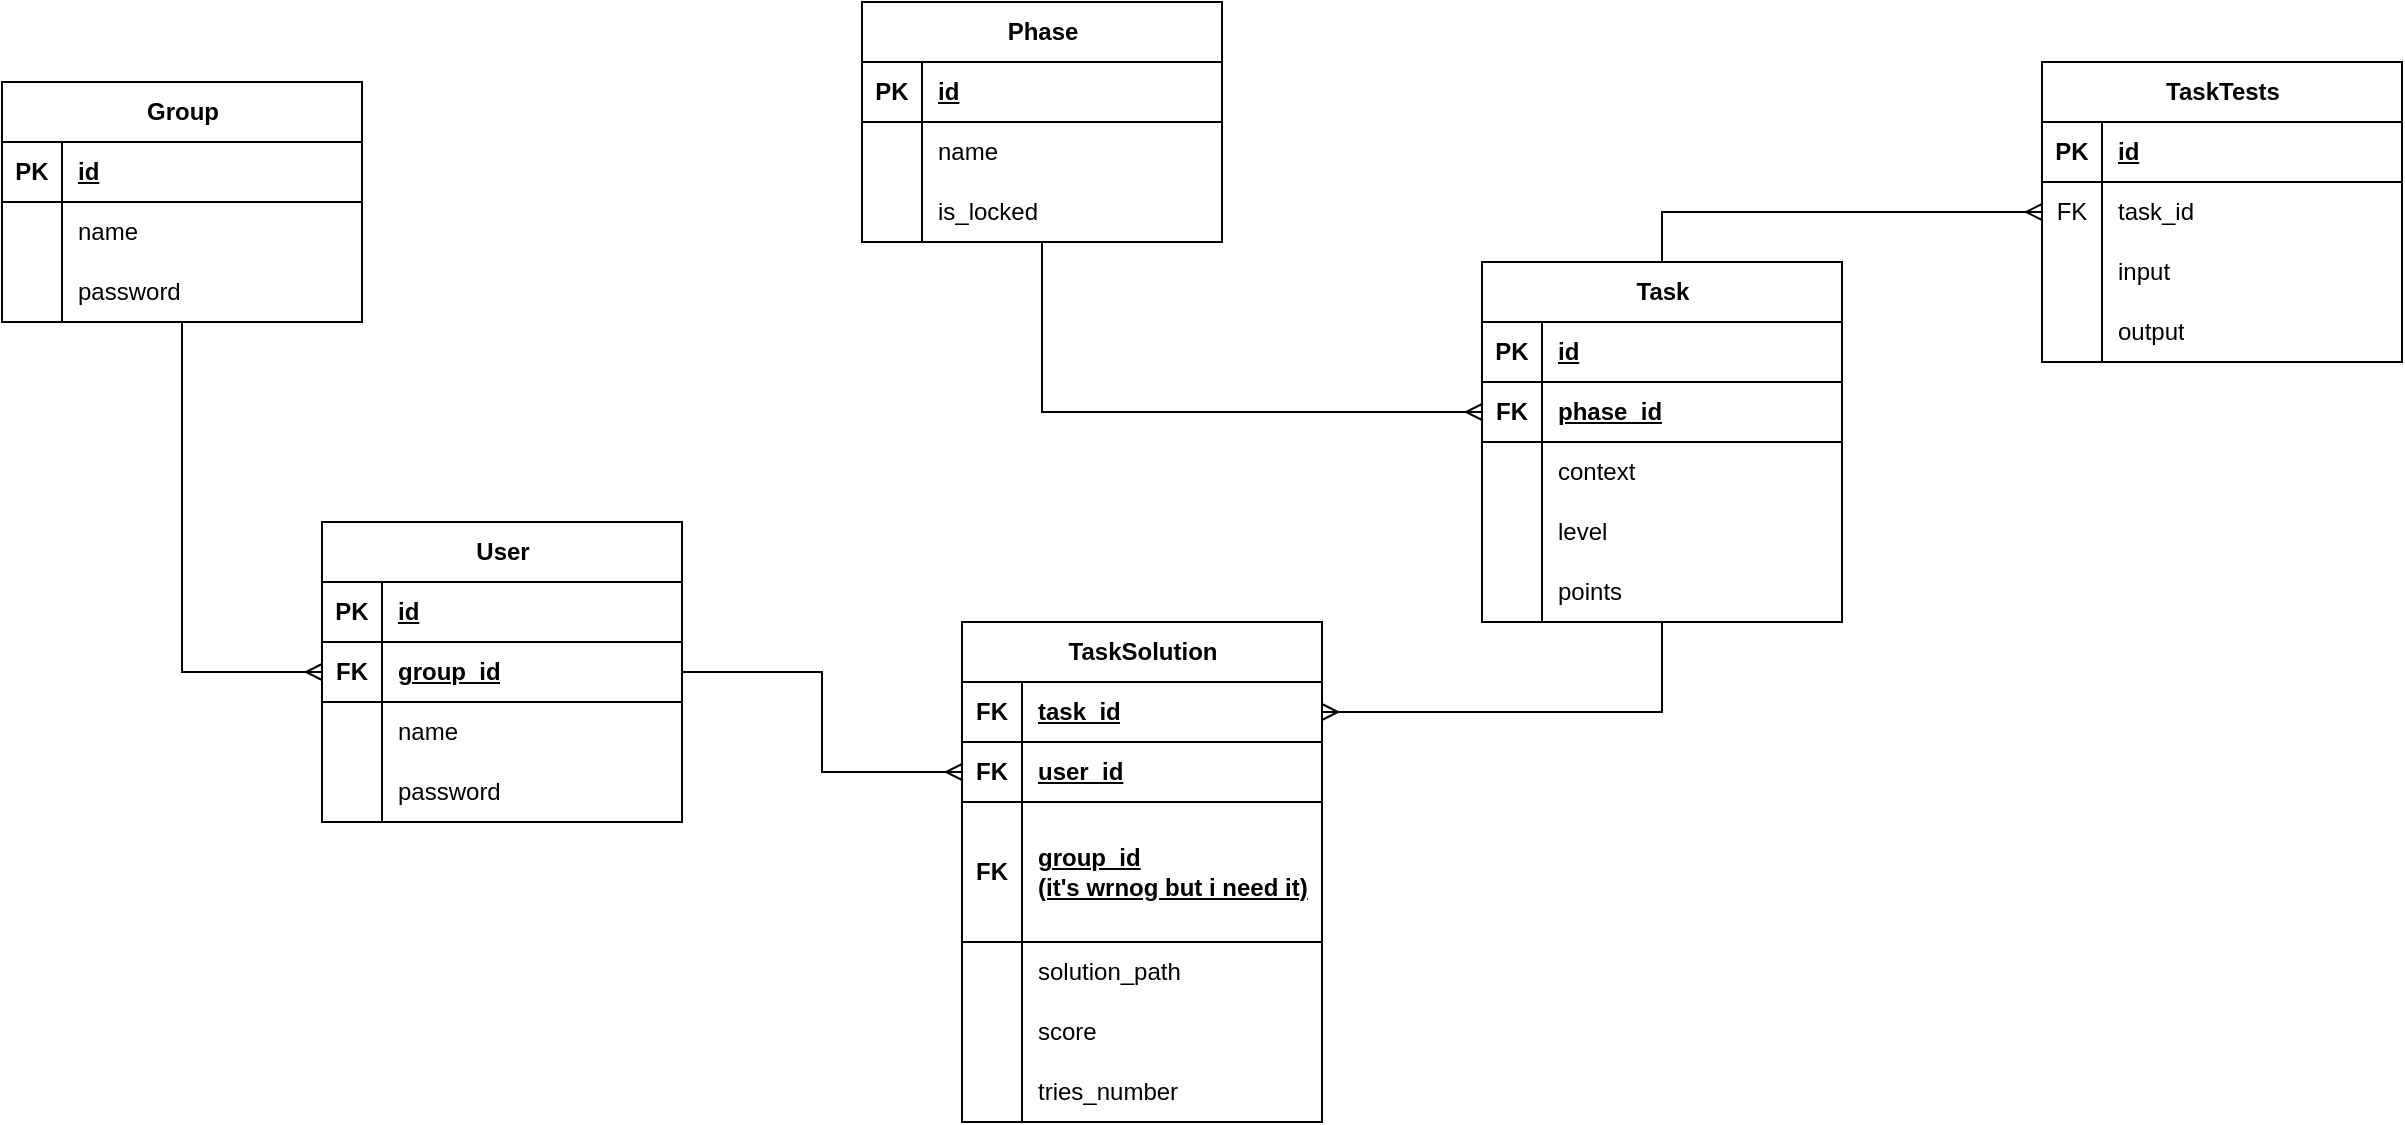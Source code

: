 <mxfile version="24.7.17">
  <diagram name="Page-1" id="DcJ2u679ph8lIqTPribn">
    <mxGraphModel dx="880" dy="532" grid="1" gridSize="10" guides="1" tooltips="1" connect="1" arrows="1" fold="1" page="1" pageScale="1" pageWidth="850" pageHeight="1100" math="0" shadow="0">
      <root>
        <mxCell id="0" />
        <mxCell id="1" parent="0" />
        <mxCell id="z7f2tnmMx0NMXNo02Uai-34" style="edgeStyle=orthogonalEdgeStyle;rounded=0;orthogonalLoop=1;jettySize=auto;html=1;entryX=0;entryY=0.5;entryDx=0;entryDy=0;endArrow=ERmany;endFill=0;" parent="1" source="z7f2tnmMx0NMXNo02Uai-2" target="z7f2tnmMx0NMXNo02Uai-31" edge="1">
          <mxGeometry relative="1" as="geometry" />
        </mxCell>
        <mxCell id="z7f2tnmMx0NMXNo02Uai-2" value="Group" style="shape=table;startSize=30;container=1;collapsible=1;childLayout=tableLayout;fixedRows=1;rowLines=0;fontStyle=1;align=center;resizeLast=1;html=1;" parent="1" vertex="1">
          <mxGeometry x="60" y="60" width="180" height="120" as="geometry" />
        </mxCell>
        <mxCell id="z7f2tnmMx0NMXNo02Uai-3" value="" style="shape=tableRow;horizontal=0;startSize=0;swimlaneHead=0;swimlaneBody=0;fillColor=none;collapsible=0;dropTarget=0;points=[[0,0.5],[1,0.5]];portConstraint=eastwest;top=0;left=0;right=0;bottom=1;" parent="z7f2tnmMx0NMXNo02Uai-2" vertex="1">
          <mxGeometry y="30" width="180" height="30" as="geometry" />
        </mxCell>
        <mxCell id="z7f2tnmMx0NMXNo02Uai-4" value="PK" style="shape=partialRectangle;connectable=0;fillColor=none;top=0;left=0;bottom=0;right=0;fontStyle=1;overflow=hidden;whiteSpace=wrap;html=1;" parent="z7f2tnmMx0NMXNo02Uai-3" vertex="1">
          <mxGeometry width="30" height="30" as="geometry">
            <mxRectangle width="30" height="30" as="alternateBounds" />
          </mxGeometry>
        </mxCell>
        <mxCell id="z7f2tnmMx0NMXNo02Uai-5" value="id" style="shape=partialRectangle;connectable=0;fillColor=none;top=0;left=0;bottom=0;right=0;align=left;spacingLeft=6;fontStyle=5;overflow=hidden;whiteSpace=wrap;html=1;" parent="z7f2tnmMx0NMXNo02Uai-3" vertex="1">
          <mxGeometry x="30" width="150" height="30" as="geometry">
            <mxRectangle width="150" height="30" as="alternateBounds" />
          </mxGeometry>
        </mxCell>
        <mxCell id="z7f2tnmMx0NMXNo02Uai-6" value="" style="shape=tableRow;horizontal=0;startSize=0;swimlaneHead=0;swimlaneBody=0;fillColor=none;collapsible=0;dropTarget=0;points=[[0,0.5],[1,0.5]];portConstraint=eastwest;top=0;left=0;right=0;bottom=0;" parent="z7f2tnmMx0NMXNo02Uai-2" vertex="1">
          <mxGeometry y="60" width="180" height="30" as="geometry" />
        </mxCell>
        <mxCell id="z7f2tnmMx0NMXNo02Uai-7" value="" style="shape=partialRectangle;connectable=0;fillColor=none;top=0;left=0;bottom=0;right=0;editable=1;overflow=hidden;whiteSpace=wrap;html=1;" parent="z7f2tnmMx0NMXNo02Uai-6" vertex="1">
          <mxGeometry width="30" height="30" as="geometry">
            <mxRectangle width="30" height="30" as="alternateBounds" />
          </mxGeometry>
        </mxCell>
        <mxCell id="z7f2tnmMx0NMXNo02Uai-8" value="name" style="shape=partialRectangle;connectable=0;fillColor=none;top=0;left=0;bottom=0;right=0;align=left;spacingLeft=6;overflow=hidden;whiteSpace=wrap;html=1;" parent="z7f2tnmMx0NMXNo02Uai-6" vertex="1">
          <mxGeometry x="30" width="150" height="30" as="geometry">
            <mxRectangle width="150" height="30" as="alternateBounds" />
          </mxGeometry>
        </mxCell>
        <mxCell id="z7f2tnmMx0NMXNo02Uai-9" value="" style="shape=tableRow;horizontal=0;startSize=0;swimlaneHead=0;swimlaneBody=0;fillColor=none;collapsible=0;dropTarget=0;points=[[0,0.5],[1,0.5]];portConstraint=eastwest;top=0;left=0;right=0;bottom=0;" parent="z7f2tnmMx0NMXNo02Uai-2" vertex="1">
          <mxGeometry y="90" width="180" height="30" as="geometry" />
        </mxCell>
        <mxCell id="z7f2tnmMx0NMXNo02Uai-10" value="" style="shape=partialRectangle;connectable=0;fillColor=none;top=0;left=0;bottom=0;right=0;editable=1;overflow=hidden;whiteSpace=wrap;html=1;" parent="z7f2tnmMx0NMXNo02Uai-9" vertex="1">
          <mxGeometry width="30" height="30" as="geometry">
            <mxRectangle width="30" height="30" as="alternateBounds" />
          </mxGeometry>
        </mxCell>
        <mxCell id="z7f2tnmMx0NMXNo02Uai-11" value="password" style="shape=partialRectangle;connectable=0;fillColor=none;top=0;left=0;bottom=0;right=0;align=left;spacingLeft=6;overflow=hidden;whiteSpace=wrap;html=1;" parent="z7f2tnmMx0NMXNo02Uai-9" vertex="1">
          <mxGeometry x="30" width="150" height="30" as="geometry">
            <mxRectangle width="150" height="30" as="alternateBounds" />
          </mxGeometry>
        </mxCell>
        <mxCell id="z7f2tnmMx0NMXNo02Uai-111" style="edgeStyle=orthogonalEdgeStyle;rounded=0;orthogonalLoop=1;jettySize=auto;html=1;endArrow=ERmany;endFill=0;" parent="1" source="z7f2tnmMx0NMXNo02Uai-15" target="z7f2tnmMx0NMXNo02Uai-108" edge="1">
          <mxGeometry relative="1" as="geometry" />
        </mxCell>
        <mxCell id="z7f2tnmMx0NMXNo02Uai-15" value="User" style="shape=table;startSize=30;container=1;collapsible=1;childLayout=tableLayout;fixedRows=1;rowLines=0;fontStyle=1;align=center;resizeLast=1;html=1;" parent="1" vertex="1">
          <mxGeometry x="220" y="280" width="180" height="150" as="geometry" />
        </mxCell>
        <mxCell id="z7f2tnmMx0NMXNo02Uai-16" value="" style="shape=tableRow;horizontal=0;startSize=0;swimlaneHead=0;swimlaneBody=0;fillColor=none;collapsible=0;dropTarget=0;points=[[0,0.5],[1,0.5]];portConstraint=eastwest;top=0;left=0;right=0;bottom=1;" parent="z7f2tnmMx0NMXNo02Uai-15" vertex="1">
          <mxGeometry y="30" width="180" height="30" as="geometry" />
        </mxCell>
        <mxCell id="z7f2tnmMx0NMXNo02Uai-17" value="PK" style="shape=partialRectangle;connectable=0;fillColor=none;top=0;left=0;bottom=0;right=0;fontStyle=1;overflow=hidden;whiteSpace=wrap;html=1;" parent="z7f2tnmMx0NMXNo02Uai-16" vertex="1">
          <mxGeometry width="30" height="30" as="geometry">
            <mxRectangle width="30" height="30" as="alternateBounds" />
          </mxGeometry>
        </mxCell>
        <mxCell id="z7f2tnmMx0NMXNo02Uai-18" value="id" style="shape=partialRectangle;connectable=0;fillColor=none;top=0;left=0;bottom=0;right=0;align=left;spacingLeft=6;fontStyle=5;overflow=hidden;whiteSpace=wrap;html=1;" parent="z7f2tnmMx0NMXNo02Uai-16" vertex="1">
          <mxGeometry x="30" width="150" height="30" as="geometry">
            <mxRectangle width="150" height="30" as="alternateBounds" />
          </mxGeometry>
        </mxCell>
        <mxCell id="z7f2tnmMx0NMXNo02Uai-31" style="shape=tableRow;horizontal=0;startSize=0;swimlaneHead=0;swimlaneBody=0;fillColor=none;collapsible=0;dropTarget=0;points=[[0,0.5],[1,0.5]];portConstraint=eastwest;top=0;left=0;right=0;bottom=1;" parent="z7f2tnmMx0NMXNo02Uai-15" vertex="1">
          <mxGeometry y="60" width="180" height="30" as="geometry" />
        </mxCell>
        <mxCell id="z7f2tnmMx0NMXNo02Uai-32" value="FK" style="shape=partialRectangle;connectable=0;fillColor=none;top=0;left=0;bottom=0;right=0;fontStyle=1;overflow=hidden;whiteSpace=wrap;html=1;" parent="z7f2tnmMx0NMXNo02Uai-31" vertex="1">
          <mxGeometry width="30" height="30" as="geometry">
            <mxRectangle width="30" height="30" as="alternateBounds" />
          </mxGeometry>
        </mxCell>
        <mxCell id="z7f2tnmMx0NMXNo02Uai-33" value="group_id" style="shape=partialRectangle;connectable=0;fillColor=none;top=0;left=0;bottom=0;right=0;align=left;spacingLeft=6;fontStyle=5;overflow=hidden;whiteSpace=wrap;html=1;" parent="z7f2tnmMx0NMXNo02Uai-31" vertex="1">
          <mxGeometry x="30" width="150" height="30" as="geometry">
            <mxRectangle width="150" height="30" as="alternateBounds" />
          </mxGeometry>
        </mxCell>
        <mxCell id="z7f2tnmMx0NMXNo02Uai-19" value="" style="shape=tableRow;horizontal=0;startSize=0;swimlaneHead=0;swimlaneBody=0;fillColor=none;collapsible=0;dropTarget=0;points=[[0,0.5],[1,0.5]];portConstraint=eastwest;top=0;left=0;right=0;bottom=0;" parent="z7f2tnmMx0NMXNo02Uai-15" vertex="1">
          <mxGeometry y="90" width="180" height="30" as="geometry" />
        </mxCell>
        <mxCell id="z7f2tnmMx0NMXNo02Uai-20" value="" style="shape=partialRectangle;connectable=0;fillColor=none;top=0;left=0;bottom=0;right=0;editable=1;overflow=hidden;whiteSpace=wrap;html=1;" parent="z7f2tnmMx0NMXNo02Uai-19" vertex="1">
          <mxGeometry width="30" height="30" as="geometry">
            <mxRectangle width="30" height="30" as="alternateBounds" />
          </mxGeometry>
        </mxCell>
        <mxCell id="z7f2tnmMx0NMXNo02Uai-21" value="name" style="shape=partialRectangle;connectable=0;fillColor=none;top=0;left=0;bottom=0;right=0;align=left;spacingLeft=6;overflow=hidden;whiteSpace=wrap;html=1;" parent="z7f2tnmMx0NMXNo02Uai-19" vertex="1">
          <mxGeometry x="30" width="150" height="30" as="geometry">
            <mxRectangle width="150" height="30" as="alternateBounds" />
          </mxGeometry>
        </mxCell>
        <mxCell id="z7f2tnmMx0NMXNo02Uai-22" value="" style="shape=tableRow;horizontal=0;startSize=0;swimlaneHead=0;swimlaneBody=0;fillColor=none;collapsible=0;dropTarget=0;points=[[0,0.5],[1,0.5]];portConstraint=eastwest;top=0;left=0;right=0;bottom=0;" parent="z7f2tnmMx0NMXNo02Uai-15" vertex="1">
          <mxGeometry y="120" width="180" height="30" as="geometry" />
        </mxCell>
        <mxCell id="z7f2tnmMx0NMXNo02Uai-23" value="" style="shape=partialRectangle;connectable=0;fillColor=none;top=0;left=0;bottom=0;right=0;editable=1;overflow=hidden;whiteSpace=wrap;html=1;" parent="z7f2tnmMx0NMXNo02Uai-22" vertex="1">
          <mxGeometry width="30" height="30" as="geometry">
            <mxRectangle width="30" height="30" as="alternateBounds" />
          </mxGeometry>
        </mxCell>
        <mxCell id="z7f2tnmMx0NMXNo02Uai-24" value="password" style="shape=partialRectangle;connectable=0;fillColor=none;top=0;left=0;bottom=0;right=0;align=left;spacingLeft=6;overflow=hidden;whiteSpace=wrap;html=1;" parent="z7f2tnmMx0NMXNo02Uai-22" vertex="1">
          <mxGeometry x="30" width="150" height="30" as="geometry">
            <mxRectangle width="150" height="30" as="alternateBounds" />
          </mxGeometry>
        </mxCell>
        <mxCell id="z7f2tnmMx0NMXNo02Uai-74" style="edgeStyle=orthogonalEdgeStyle;rounded=0;orthogonalLoop=1;jettySize=auto;html=1;entryX=0;entryY=0.5;entryDx=0;entryDy=0;endArrow=ERmany;endFill=0;" parent="1" source="z7f2tnmMx0NMXNo02Uai-48" target="z7f2tnmMx0NMXNo02Uai-65" edge="1">
          <mxGeometry relative="1" as="geometry" />
        </mxCell>
        <mxCell id="z7f2tnmMx0NMXNo02Uai-112" style="edgeStyle=orthogonalEdgeStyle;rounded=0;orthogonalLoop=1;jettySize=auto;html=1;entryX=1;entryY=0.5;entryDx=0;entryDy=0;endArrow=ERmany;endFill=0;" parent="1" source="z7f2tnmMx0NMXNo02Uai-48" target="z7f2tnmMx0NMXNo02Uai-96" edge="1">
          <mxGeometry relative="1" as="geometry" />
        </mxCell>
        <mxCell id="z7f2tnmMx0NMXNo02Uai-48" value="Task" style="shape=table;startSize=30;container=1;collapsible=1;childLayout=tableLayout;fixedRows=1;rowLines=0;fontStyle=1;align=center;resizeLast=1;html=1;" parent="1" vertex="1">
          <mxGeometry x="800" y="150" width="180" height="180" as="geometry" />
        </mxCell>
        <mxCell id="z7f2tnmMx0NMXNo02Uai-49" value="" style="shape=tableRow;horizontal=0;startSize=0;swimlaneHead=0;swimlaneBody=0;fillColor=none;collapsible=0;dropTarget=0;points=[[0,0.5],[1,0.5]];portConstraint=eastwest;top=0;left=0;right=0;bottom=1;" parent="z7f2tnmMx0NMXNo02Uai-48" vertex="1">
          <mxGeometry y="30" width="180" height="30" as="geometry" />
        </mxCell>
        <mxCell id="z7f2tnmMx0NMXNo02Uai-50" value="PK" style="shape=partialRectangle;connectable=0;fillColor=none;top=0;left=0;bottom=0;right=0;fontStyle=1;overflow=hidden;whiteSpace=wrap;html=1;" parent="z7f2tnmMx0NMXNo02Uai-49" vertex="1">
          <mxGeometry width="30" height="30" as="geometry">
            <mxRectangle width="30" height="30" as="alternateBounds" />
          </mxGeometry>
        </mxCell>
        <mxCell id="z7f2tnmMx0NMXNo02Uai-51" value="id" style="shape=partialRectangle;connectable=0;fillColor=none;top=0;left=0;bottom=0;right=0;align=left;spacingLeft=6;fontStyle=5;overflow=hidden;whiteSpace=wrap;html=1;" parent="z7f2tnmMx0NMXNo02Uai-49" vertex="1">
          <mxGeometry x="30" width="150" height="30" as="geometry">
            <mxRectangle width="150" height="30" as="alternateBounds" />
          </mxGeometry>
        </mxCell>
        <mxCell id="z7f2tnmMx0NMXNo02Uai-91" style="shape=tableRow;horizontal=0;startSize=0;swimlaneHead=0;swimlaneBody=0;fillColor=none;collapsible=0;dropTarget=0;points=[[0,0.5],[1,0.5]];portConstraint=eastwest;top=0;left=0;right=0;bottom=1;" parent="z7f2tnmMx0NMXNo02Uai-48" vertex="1">
          <mxGeometry y="60" width="180" height="30" as="geometry" />
        </mxCell>
        <mxCell id="z7f2tnmMx0NMXNo02Uai-92" value="FK" style="shape=partialRectangle;connectable=0;fillColor=none;top=0;left=0;bottom=0;right=0;fontStyle=1;overflow=hidden;whiteSpace=wrap;html=1;" parent="z7f2tnmMx0NMXNo02Uai-91" vertex="1">
          <mxGeometry width="30" height="30" as="geometry">
            <mxRectangle width="30" height="30" as="alternateBounds" />
          </mxGeometry>
        </mxCell>
        <mxCell id="z7f2tnmMx0NMXNo02Uai-93" value="phase_id" style="shape=partialRectangle;connectable=0;fillColor=none;top=0;left=0;bottom=0;right=0;align=left;spacingLeft=6;fontStyle=5;overflow=hidden;whiteSpace=wrap;html=1;" parent="z7f2tnmMx0NMXNo02Uai-91" vertex="1">
          <mxGeometry x="30" width="150" height="30" as="geometry">
            <mxRectangle width="150" height="30" as="alternateBounds" />
          </mxGeometry>
        </mxCell>
        <mxCell id="z7f2tnmMx0NMXNo02Uai-52" value="" style="shape=tableRow;horizontal=0;startSize=0;swimlaneHead=0;swimlaneBody=0;fillColor=none;collapsible=0;dropTarget=0;points=[[0,0.5],[1,0.5]];portConstraint=eastwest;top=0;left=0;right=0;bottom=0;" parent="z7f2tnmMx0NMXNo02Uai-48" vertex="1">
          <mxGeometry y="90" width="180" height="30" as="geometry" />
        </mxCell>
        <mxCell id="z7f2tnmMx0NMXNo02Uai-53" value="" style="shape=partialRectangle;connectable=0;fillColor=none;top=0;left=0;bottom=0;right=0;editable=1;overflow=hidden;whiteSpace=wrap;html=1;" parent="z7f2tnmMx0NMXNo02Uai-52" vertex="1">
          <mxGeometry width="30" height="30" as="geometry">
            <mxRectangle width="30" height="30" as="alternateBounds" />
          </mxGeometry>
        </mxCell>
        <mxCell id="z7f2tnmMx0NMXNo02Uai-54" value="context" style="shape=partialRectangle;connectable=0;fillColor=none;top=0;left=0;bottom=0;right=0;align=left;spacingLeft=6;overflow=hidden;whiteSpace=wrap;html=1;" parent="z7f2tnmMx0NMXNo02Uai-52" vertex="1">
          <mxGeometry x="30" width="150" height="30" as="geometry">
            <mxRectangle width="150" height="30" as="alternateBounds" />
          </mxGeometry>
        </mxCell>
        <mxCell id="z7f2tnmMx0NMXNo02Uai-88" style="shape=tableRow;horizontal=0;startSize=0;swimlaneHead=0;swimlaneBody=0;fillColor=none;collapsible=0;dropTarget=0;points=[[0,0.5],[1,0.5]];portConstraint=eastwest;top=0;left=0;right=0;bottom=0;" parent="z7f2tnmMx0NMXNo02Uai-48" vertex="1">
          <mxGeometry y="120" width="180" height="30" as="geometry" />
        </mxCell>
        <mxCell id="z7f2tnmMx0NMXNo02Uai-89" style="shape=partialRectangle;connectable=0;fillColor=none;top=0;left=0;bottom=0;right=0;editable=1;overflow=hidden;whiteSpace=wrap;html=1;" parent="z7f2tnmMx0NMXNo02Uai-88" vertex="1">
          <mxGeometry width="30" height="30" as="geometry">
            <mxRectangle width="30" height="30" as="alternateBounds" />
          </mxGeometry>
        </mxCell>
        <mxCell id="z7f2tnmMx0NMXNo02Uai-90" value="level" style="shape=partialRectangle;connectable=0;fillColor=none;top=0;left=0;bottom=0;right=0;align=left;spacingLeft=6;overflow=hidden;whiteSpace=wrap;html=1;" parent="z7f2tnmMx0NMXNo02Uai-88" vertex="1">
          <mxGeometry x="30" width="150" height="30" as="geometry">
            <mxRectangle width="150" height="30" as="alternateBounds" />
          </mxGeometry>
        </mxCell>
        <mxCell id="z7f2tnmMx0NMXNo02Uai-55" value="" style="shape=tableRow;horizontal=0;startSize=0;swimlaneHead=0;swimlaneBody=0;fillColor=none;collapsible=0;dropTarget=0;points=[[0,0.5],[1,0.5]];portConstraint=eastwest;top=0;left=0;right=0;bottom=0;" parent="z7f2tnmMx0NMXNo02Uai-48" vertex="1">
          <mxGeometry y="150" width="180" height="30" as="geometry" />
        </mxCell>
        <mxCell id="z7f2tnmMx0NMXNo02Uai-56" value="" style="shape=partialRectangle;connectable=0;fillColor=none;top=0;left=0;bottom=0;right=0;editable=1;overflow=hidden;whiteSpace=wrap;html=1;" parent="z7f2tnmMx0NMXNo02Uai-55" vertex="1">
          <mxGeometry width="30" height="30" as="geometry">
            <mxRectangle width="30" height="30" as="alternateBounds" />
          </mxGeometry>
        </mxCell>
        <mxCell id="z7f2tnmMx0NMXNo02Uai-57" value="points" style="shape=partialRectangle;connectable=0;fillColor=none;top=0;left=0;bottom=0;right=0;align=left;spacingLeft=6;overflow=hidden;whiteSpace=wrap;html=1;" parent="z7f2tnmMx0NMXNo02Uai-55" vertex="1">
          <mxGeometry x="30" width="150" height="30" as="geometry">
            <mxRectangle width="150" height="30" as="alternateBounds" />
          </mxGeometry>
        </mxCell>
        <mxCell id="z7f2tnmMx0NMXNo02Uai-61" value="TaskTests" style="shape=table;startSize=30;container=1;collapsible=1;childLayout=tableLayout;fixedRows=1;rowLines=0;fontStyle=1;align=center;resizeLast=1;html=1;" parent="1" vertex="1">
          <mxGeometry x="1080" y="50" width="180" height="150" as="geometry" />
        </mxCell>
        <mxCell id="z7f2tnmMx0NMXNo02Uai-62" value="" style="shape=tableRow;horizontal=0;startSize=0;swimlaneHead=0;swimlaneBody=0;fillColor=none;collapsible=0;dropTarget=0;points=[[0,0.5],[1,0.5]];portConstraint=eastwest;top=0;left=0;right=0;bottom=1;" parent="z7f2tnmMx0NMXNo02Uai-61" vertex="1">
          <mxGeometry y="30" width="180" height="30" as="geometry" />
        </mxCell>
        <mxCell id="z7f2tnmMx0NMXNo02Uai-63" value="PK" style="shape=partialRectangle;connectable=0;fillColor=none;top=0;left=0;bottom=0;right=0;fontStyle=1;overflow=hidden;whiteSpace=wrap;html=1;" parent="z7f2tnmMx0NMXNo02Uai-62" vertex="1">
          <mxGeometry width="30" height="30" as="geometry">
            <mxRectangle width="30" height="30" as="alternateBounds" />
          </mxGeometry>
        </mxCell>
        <mxCell id="z7f2tnmMx0NMXNo02Uai-64" value="id" style="shape=partialRectangle;connectable=0;fillColor=none;top=0;left=0;bottom=0;right=0;align=left;spacingLeft=6;fontStyle=5;overflow=hidden;whiteSpace=wrap;html=1;" parent="z7f2tnmMx0NMXNo02Uai-62" vertex="1">
          <mxGeometry x="30" width="150" height="30" as="geometry">
            <mxRectangle width="150" height="30" as="alternateBounds" />
          </mxGeometry>
        </mxCell>
        <mxCell id="z7f2tnmMx0NMXNo02Uai-65" value="" style="shape=tableRow;horizontal=0;startSize=0;swimlaneHead=0;swimlaneBody=0;fillColor=none;collapsible=0;dropTarget=0;points=[[0,0.5],[1,0.5]];portConstraint=eastwest;top=0;left=0;right=0;bottom=0;" parent="z7f2tnmMx0NMXNo02Uai-61" vertex="1">
          <mxGeometry y="60" width="180" height="30" as="geometry" />
        </mxCell>
        <mxCell id="z7f2tnmMx0NMXNo02Uai-66" value="FK" style="shape=partialRectangle;connectable=0;fillColor=none;top=0;left=0;bottom=0;right=0;editable=1;overflow=hidden;whiteSpace=wrap;html=1;" parent="z7f2tnmMx0NMXNo02Uai-65" vertex="1">
          <mxGeometry width="30" height="30" as="geometry">
            <mxRectangle width="30" height="30" as="alternateBounds" />
          </mxGeometry>
        </mxCell>
        <mxCell id="z7f2tnmMx0NMXNo02Uai-67" value="task_id" style="shape=partialRectangle;connectable=0;fillColor=none;top=0;left=0;bottom=0;right=0;align=left;spacingLeft=6;overflow=hidden;whiteSpace=wrap;html=1;" parent="z7f2tnmMx0NMXNo02Uai-65" vertex="1">
          <mxGeometry x="30" width="150" height="30" as="geometry">
            <mxRectangle width="150" height="30" as="alternateBounds" />
          </mxGeometry>
        </mxCell>
        <mxCell id="z7f2tnmMx0NMXNo02Uai-68" value="" style="shape=tableRow;horizontal=0;startSize=0;swimlaneHead=0;swimlaneBody=0;fillColor=none;collapsible=0;dropTarget=0;points=[[0,0.5],[1,0.5]];portConstraint=eastwest;top=0;left=0;right=0;bottom=0;" parent="z7f2tnmMx0NMXNo02Uai-61" vertex="1">
          <mxGeometry y="90" width="180" height="30" as="geometry" />
        </mxCell>
        <mxCell id="z7f2tnmMx0NMXNo02Uai-69" value="" style="shape=partialRectangle;connectable=0;fillColor=none;top=0;left=0;bottom=0;right=0;editable=1;overflow=hidden;whiteSpace=wrap;html=1;" parent="z7f2tnmMx0NMXNo02Uai-68" vertex="1">
          <mxGeometry width="30" height="30" as="geometry">
            <mxRectangle width="30" height="30" as="alternateBounds" />
          </mxGeometry>
        </mxCell>
        <mxCell id="z7f2tnmMx0NMXNo02Uai-70" value="input" style="shape=partialRectangle;connectable=0;fillColor=none;top=0;left=0;bottom=0;right=0;align=left;spacingLeft=6;overflow=hidden;whiteSpace=wrap;html=1;" parent="z7f2tnmMx0NMXNo02Uai-68" vertex="1">
          <mxGeometry x="30" width="150" height="30" as="geometry">
            <mxRectangle width="150" height="30" as="alternateBounds" />
          </mxGeometry>
        </mxCell>
        <mxCell id="z7f2tnmMx0NMXNo02Uai-71" value="" style="shape=tableRow;horizontal=0;startSize=0;swimlaneHead=0;swimlaneBody=0;fillColor=none;collapsible=0;dropTarget=0;points=[[0,0.5],[1,0.5]];portConstraint=eastwest;top=0;left=0;right=0;bottom=0;" parent="z7f2tnmMx0NMXNo02Uai-61" vertex="1">
          <mxGeometry y="120" width="180" height="30" as="geometry" />
        </mxCell>
        <mxCell id="z7f2tnmMx0NMXNo02Uai-72" value="" style="shape=partialRectangle;connectable=0;fillColor=none;top=0;left=0;bottom=0;right=0;editable=1;overflow=hidden;whiteSpace=wrap;html=1;" parent="z7f2tnmMx0NMXNo02Uai-71" vertex="1">
          <mxGeometry width="30" height="30" as="geometry">
            <mxRectangle width="30" height="30" as="alternateBounds" />
          </mxGeometry>
        </mxCell>
        <mxCell id="z7f2tnmMx0NMXNo02Uai-73" value="output" style="shape=partialRectangle;connectable=0;fillColor=none;top=0;left=0;bottom=0;right=0;align=left;spacingLeft=6;overflow=hidden;whiteSpace=wrap;html=1;" parent="z7f2tnmMx0NMXNo02Uai-71" vertex="1">
          <mxGeometry x="30" width="150" height="30" as="geometry">
            <mxRectangle width="150" height="30" as="alternateBounds" />
          </mxGeometry>
        </mxCell>
        <mxCell id="z7f2tnmMx0NMXNo02Uai-94" style="edgeStyle=orthogonalEdgeStyle;rounded=0;orthogonalLoop=1;jettySize=auto;html=1;endArrow=ERmany;endFill=0;" parent="1" source="z7f2tnmMx0NMXNo02Uai-75" target="z7f2tnmMx0NMXNo02Uai-91" edge="1">
          <mxGeometry relative="1" as="geometry" />
        </mxCell>
        <mxCell id="z7f2tnmMx0NMXNo02Uai-75" value="Phase" style="shape=table;startSize=30;container=1;collapsible=1;childLayout=tableLayout;fixedRows=1;rowLines=0;fontStyle=1;align=center;resizeLast=1;html=1;" parent="1" vertex="1">
          <mxGeometry x="490" y="20" width="180" height="120" as="geometry" />
        </mxCell>
        <mxCell id="z7f2tnmMx0NMXNo02Uai-76" value="" style="shape=tableRow;horizontal=0;startSize=0;swimlaneHead=0;swimlaneBody=0;fillColor=none;collapsible=0;dropTarget=0;points=[[0,0.5],[1,0.5]];portConstraint=eastwest;top=0;left=0;right=0;bottom=1;" parent="z7f2tnmMx0NMXNo02Uai-75" vertex="1">
          <mxGeometry y="30" width="180" height="30" as="geometry" />
        </mxCell>
        <mxCell id="z7f2tnmMx0NMXNo02Uai-77" value="PK" style="shape=partialRectangle;connectable=0;fillColor=none;top=0;left=0;bottom=0;right=0;fontStyle=1;overflow=hidden;whiteSpace=wrap;html=1;" parent="z7f2tnmMx0NMXNo02Uai-76" vertex="1">
          <mxGeometry width="30" height="30" as="geometry">
            <mxRectangle width="30" height="30" as="alternateBounds" />
          </mxGeometry>
        </mxCell>
        <mxCell id="z7f2tnmMx0NMXNo02Uai-78" value="id" style="shape=partialRectangle;connectable=0;fillColor=none;top=0;left=0;bottom=0;right=0;align=left;spacingLeft=6;fontStyle=5;overflow=hidden;whiteSpace=wrap;html=1;" parent="z7f2tnmMx0NMXNo02Uai-76" vertex="1">
          <mxGeometry x="30" width="150" height="30" as="geometry">
            <mxRectangle width="150" height="30" as="alternateBounds" />
          </mxGeometry>
        </mxCell>
        <mxCell id="z7f2tnmMx0NMXNo02Uai-79" value="" style="shape=tableRow;horizontal=0;startSize=0;swimlaneHead=0;swimlaneBody=0;fillColor=none;collapsible=0;dropTarget=0;points=[[0,0.5],[1,0.5]];portConstraint=eastwest;top=0;left=0;right=0;bottom=0;" parent="z7f2tnmMx0NMXNo02Uai-75" vertex="1">
          <mxGeometry y="60" width="180" height="30" as="geometry" />
        </mxCell>
        <mxCell id="z7f2tnmMx0NMXNo02Uai-80" value="" style="shape=partialRectangle;connectable=0;fillColor=none;top=0;left=0;bottom=0;right=0;editable=1;overflow=hidden;whiteSpace=wrap;html=1;" parent="z7f2tnmMx0NMXNo02Uai-79" vertex="1">
          <mxGeometry width="30" height="30" as="geometry">
            <mxRectangle width="30" height="30" as="alternateBounds" />
          </mxGeometry>
        </mxCell>
        <mxCell id="z7f2tnmMx0NMXNo02Uai-81" value="name" style="shape=partialRectangle;connectable=0;fillColor=none;top=0;left=0;bottom=0;right=0;align=left;spacingLeft=6;overflow=hidden;whiteSpace=wrap;html=1;" parent="z7f2tnmMx0NMXNo02Uai-79" vertex="1">
          <mxGeometry x="30" width="150" height="30" as="geometry">
            <mxRectangle width="150" height="30" as="alternateBounds" />
          </mxGeometry>
        </mxCell>
        <mxCell id="z7f2tnmMx0NMXNo02Uai-82" value="" style="shape=tableRow;horizontal=0;startSize=0;swimlaneHead=0;swimlaneBody=0;fillColor=none;collapsible=0;dropTarget=0;points=[[0,0.5],[1,0.5]];portConstraint=eastwest;top=0;left=0;right=0;bottom=0;" parent="z7f2tnmMx0NMXNo02Uai-75" vertex="1">
          <mxGeometry y="90" width="180" height="30" as="geometry" />
        </mxCell>
        <mxCell id="z7f2tnmMx0NMXNo02Uai-83" value="" style="shape=partialRectangle;connectable=0;fillColor=none;top=0;left=0;bottom=0;right=0;editable=1;overflow=hidden;whiteSpace=wrap;html=1;" parent="z7f2tnmMx0NMXNo02Uai-82" vertex="1">
          <mxGeometry width="30" height="30" as="geometry">
            <mxRectangle width="30" height="30" as="alternateBounds" />
          </mxGeometry>
        </mxCell>
        <mxCell id="z7f2tnmMx0NMXNo02Uai-84" value="is_locked" style="shape=partialRectangle;connectable=0;fillColor=none;top=0;left=0;bottom=0;right=0;align=left;spacingLeft=6;overflow=hidden;whiteSpace=wrap;html=1;" parent="z7f2tnmMx0NMXNo02Uai-82" vertex="1">
          <mxGeometry x="30" width="150" height="30" as="geometry">
            <mxRectangle width="150" height="30" as="alternateBounds" />
          </mxGeometry>
        </mxCell>
        <mxCell id="z7f2tnmMx0NMXNo02Uai-95" value="TaskSolution" style="shape=table;startSize=30;container=1;collapsible=1;childLayout=tableLayout;fixedRows=1;rowLines=0;fontStyle=1;align=center;resizeLast=1;html=1;" parent="1" vertex="1">
          <mxGeometry x="540" y="330" width="180" height="250" as="geometry" />
        </mxCell>
        <mxCell id="z7f2tnmMx0NMXNo02Uai-96" value="" style="shape=tableRow;horizontal=0;startSize=0;swimlaneHead=0;swimlaneBody=0;fillColor=none;collapsible=0;dropTarget=0;points=[[0,0.5],[1,0.5]];portConstraint=eastwest;top=0;left=0;right=0;bottom=1;" parent="z7f2tnmMx0NMXNo02Uai-95" vertex="1">
          <mxGeometry y="30" width="180" height="30" as="geometry" />
        </mxCell>
        <mxCell id="z7f2tnmMx0NMXNo02Uai-97" value="FK" style="shape=partialRectangle;connectable=0;fillColor=none;top=0;left=0;bottom=0;right=0;fontStyle=1;overflow=hidden;whiteSpace=wrap;html=1;" parent="z7f2tnmMx0NMXNo02Uai-96" vertex="1">
          <mxGeometry width="30" height="30" as="geometry">
            <mxRectangle width="30" height="30" as="alternateBounds" />
          </mxGeometry>
        </mxCell>
        <mxCell id="z7f2tnmMx0NMXNo02Uai-98" value="task_id" style="shape=partialRectangle;connectable=0;fillColor=none;top=0;left=0;bottom=0;right=0;align=left;spacingLeft=6;fontStyle=5;overflow=hidden;whiteSpace=wrap;html=1;" parent="z7f2tnmMx0NMXNo02Uai-96" vertex="1">
          <mxGeometry x="30" width="150" height="30" as="geometry">
            <mxRectangle width="150" height="30" as="alternateBounds" />
          </mxGeometry>
        </mxCell>
        <mxCell id="z7f2tnmMx0NMXNo02Uai-108" style="shape=tableRow;horizontal=0;startSize=0;swimlaneHead=0;swimlaneBody=0;fillColor=none;collapsible=0;dropTarget=0;points=[[0,0.5],[1,0.5]];portConstraint=eastwest;top=0;left=0;right=0;bottom=1;" parent="z7f2tnmMx0NMXNo02Uai-95" vertex="1">
          <mxGeometry y="60" width="180" height="30" as="geometry" />
        </mxCell>
        <mxCell id="z7f2tnmMx0NMXNo02Uai-109" value="FK" style="shape=partialRectangle;connectable=0;fillColor=none;top=0;left=0;bottom=0;right=0;fontStyle=1;overflow=hidden;whiteSpace=wrap;html=1;" parent="z7f2tnmMx0NMXNo02Uai-108" vertex="1">
          <mxGeometry width="30" height="30" as="geometry">
            <mxRectangle width="30" height="30" as="alternateBounds" />
          </mxGeometry>
        </mxCell>
        <mxCell id="z7f2tnmMx0NMXNo02Uai-110" value="user_id" style="shape=partialRectangle;connectable=0;fillColor=none;top=0;left=0;bottom=0;right=0;align=left;spacingLeft=6;fontStyle=5;overflow=hidden;whiteSpace=wrap;html=1;" parent="z7f2tnmMx0NMXNo02Uai-108" vertex="1">
          <mxGeometry x="30" width="150" height="30" as="geometry">
            <mxRectangle width="150" height="30" as="alternateBounds" />
          </mxGeometry>
        </mxCell>
        <mxCell id="z7f2tnmMx0NMXNo02Uai-113" style="shape=tableRow;horizontal=0;startSize=0;swimlaneHead=0;swimlaneBody=0;fillColor=none;collapsible=0;dropTarget=0;points=[[0,0.5],[1,0.5]];portConstraint=eastwest;top=0;left=0;right=0;bottom=1;" parent="z7f2tnmMx0NMXNo02Uai-95" vertex="1">
          <mxGeometry y="90" width="180" height="70" as="geometry" />
        </mxCell>
        <mxCell id="z7f2tnmMx0NMXNo02Uai-114" value="FK" style="shape=partialRectangle;connectable=0;fillColor=none;top=0;left=0;bottom=0;right=0;fontStyle=1;overflow=hidden;whiteSpace=wrap;html=1;" parent="z7f2tnmMx0NMXNo02Uai-113" vertex="1">
          <mxGeometry width="30" height="70" as="geometry">
            <mxRectangle width="30" height="70" as="alternateBounds" />
          </mxGeometry>
        </mxCell>
        <mxCell id="z7f2tnmMx0NMXNo02Uai-115" value="group_id&lt;div&gt;(it&#39;s wrnog but i need it)&lt;/div&gt;" style="shape=partialRectangle;connectable=0;fillColor=none;top=0;left=0;bottom=0;right=0;align=left;spacingLeft=6;fontStyle=5;overflow=hidden;whiteSpace=wrap;html=1;" parent="z7f2tnmMx0NMXNo02Uai-113" vertex="1">
          <mxGeometry x="30" width="150" height="70" as="geometry">
            <mxRectangle width="150" height="70" as="alternateBounds" />
          </mxGeometry>
        </mxCell>
        <mxCell id="hSWKFtI01ESFyqDntUTK-1" style="shape=tableRow;horizontal=0;startSize=0;swimlaneHead=0;swimlaneBody=0;fillColor=none;collapsible=0;dropTarget=0;points=[[0,0.5],[1,0.5]];portConstraint=eastwest;top=0;left=0;right=0;bottom=0;" vertex="1" parent="z7f2tnmMx0NMXNo02Uai-95">
          <mxGeometry y="160" width="180" height="30" as="geometry" />
        </mxCell>
        <mxCell id="hSWKFtI01ESFyqDntUTK-2" style="shape=partialRectangle;connectable=0;fillColor=none;top=0;left=0;bottom=0;right=0;editable=1;overflow=hidden;whiteSpace=wrap;html=1;" vertex="1" parent="hSWKFtI01ESFyqDntUTK-1">
          <mxGeometry width="30" height="30" as="geometry">
            <mxRectangle width="30" height="30" as="alternateBounds" />
          </mxGeometry>
        </mxCell>
        <mxCell id="hSWKFtI01ESFyqDntUTK-3" value="solution_path" style="shape=partialRectangle;connectable=0;fillColor=none;top=0;left=0;bottom=0;right=0;align=left;spacingLeft=6;overflow=hidden;whiteSpace=wrap;html=1;" vertex="1" parent="hSWKFtI01ESFyqDntUTK-1">
          <mxGeometry x="30" width="150" height="30" as="geometry">
            <mxRectangle width="150" height="30" as="alternateBounds" />
          </mxGeometry>
        </mxCell>
        <mxCell id="z7f2tnmMx0NMXNo02Uai-99" value="" style="shape=tableRow;horizontal=0;startSize=0;swimlaneHead=0;swimlaneBody=0;fillColor=none;collapsible=0;dropTarget=0;points=[[0,0.5],[1,0.5]];portConstraint=eastwest;top=0;left=0;right=0;bottom=0;" parent="z7f2tnmMx0NMXNo02Uai-95" vertex="1">
          <mxGeometry y="190" width="180" height="30" as="geometry" />
        </mxCell>
        <mxCell id="z7f2tnmMx0NMXNo02Uai-100" value="" style="shape=partialRectangle;connectable=0;fillColor=none;top=0;left=0;bottom=0;right=0;editable=1;overflow=hidden;whiteSpace=wrap;html=1;" parent="z7f2tnmMx0NMXNo02Uai-99" vertex="1">
          <mxGeometry width="30" height="30" as="geometry">
            <mxRectangle width="30" height="30" as="alternateBounds" />
          </mxGeometry>
        </mxCell>
        <mxCell id="z7f2tnmMx0NMXNo02Uai-101" value="score" style="shape=partialRectangle;connectable=0;fillColor=none;top=0;left=0;bottom=0;right=0;align=left;spacingLeft=6;overflow=hidden;whiteSpace=wrap;html=1;" parent="z7f2tnmMx0NMXNo02Uai-99" vertex="1">
          <mxGeometry x="30" width="150" height="30" as="geometry">
            <mxRectangle width="150" height="30" as="alternateBounds" />
          </mxGeometry>
        </mxCell>
        <mxCell id="z7f2tnmMx0NMXNo02Uai-102" value="" style="shape=tableRow;horizontal=0;startSize=0;swimlaneHead=0;swimlaneBody=0;fillColor=none;collapsible=0;dropTarget=0;points=[[0,0.5],[1,0.5]];portConstraint=eastwest;top=0;left=0;right=0;bottom=0;" parent="z7f2tnmMx0NMXNo02Uai-95" vertex="1">
          <mxGeometry y="220" width="180" height="30" as="geometry" />
        </mxCell>
        <mxCell id="z7f2tnmMx0NMXNo02Uai-103" value="" style="shape=partialRectangle;connectable=0;fillColor=none;top=0;left=0;bottom=0;right=0;editable=1;overflow=hidden;whiteSpace=wrap;html=1;" parent="z7f2tnmMx0NMXNo02Uai-102" vertex="1">
          <mxGeometry width="30" height="30" as="geometry">
            <mxRectangle width="30" height="30" as="alternateBounds" />
          </mxGeometry>
        </mxCell>
        <mxCell id="z7f2tnmMx0NMXNo02Uai-104" value="tries_number" style="shape=partialRectangle;connectable=0;fillColor=none;top=0;left=0;bottom=0;right=0;align=left;spacingLeft=6;overflow=hidden;whiteSpace=wrap;html=1;" parent="z7f2tnmMx0NMXNo02Uai-102" vertex="1">
          <mxGeometry x="30" width="150" height="30" as="geometry">
            <mxRectangle width="150" height="30" as="alternateBounds" />
          </mxGeometry>
        </mxCell>
      </root>
    </mxGraphModel>
  </diagram>
</mxfile>
